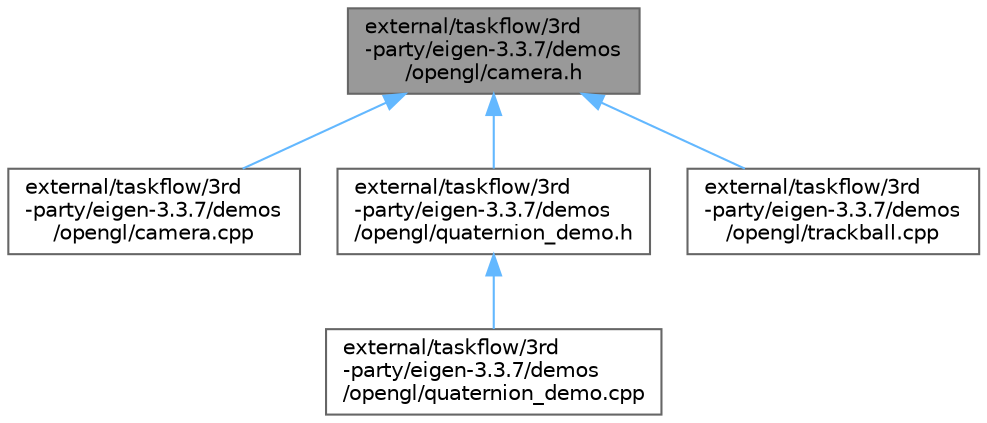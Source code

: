 digraph "external/taskflow/3rd-party/eigen-3.3.7/demos/opengl/camera.h"
{
 // LATEX_PDF_SIZE
  bgcolor="transparent";
  edge [fontname=Helvetica,fontsize=10,labelfontname=Helvetica,labelfontsize=10];
  node [fontname=Helvetica,fontsize=10,shape=box,height=0.2,width=0.4];
  Node1 [id="Node000001",label="external/taskflow/3rd\l-party/eigen-3.3.7/demos\l/opengl/camera.h",height=0.2,width=0.4,color="gray40", fillcolor="grey60", style="filled", fontcolor="black",tooltip=" "];
  Node1 -> Node2 [id="edge1_Node000001_Node000002",dir="back",color="steelblue1",style="solid",tooltip=" "];
  Node2 [id="Node000002",label="external/taskflow/3rd\l-party/eigen-3.3.7/demos\l/opengl/camera.cpp",height=0.2,width=0.4,color="grey40", fillcolor="white", style="filled",URL="$eigen-3_83_87_2demos_2opengl_2camera_8cpp.html",tooltip=" "];
  Node1 -> Node3 [id="edge2_Node000001_Node000003",dir="back",color="steelblue1",style="solid",tooltip=" "];
  Node3 [id="Node000003",label="external/taskflow/3rd\l-party/eigen-3.3.7/demos\l/opengl/quaternion_demo.h",height=0.2,width=0.4,color="grey40", fillcolor="white", style="filled",URL="$quaternion__demo_8h.html",tooltip=" "];
  Node3 -> Node4 [id="edge3_Node000003_Node000004",dir="back",color="steelblue1",style="solid",tooltip=" "];
  Node4 [id="Node000004",label="external/taskflow/3rd\l-party/eigen-3.3.7/demos\l/opengl/quaternion_demo.cpp",height=0.2,width=0.4,color="grey40", fillcolor="white", style="filled",URL="$quaternion__demo_8cpp.html",tooltip=" "];
  Node1 -> Node5 [id="edge4_Node000001_Node000005",dir="back",color="steelblue1",style="solid",tooltip=" "];
  Node5 [id="Node000005",label="external/taskflow/3rd\l-party/eigen-3.3.7/demos\l/opengl/trackball.cpp",height=0.2,width=0.4,color="grey40", fillcolor="white", style="filled",URL="$trackball_8cpp.html",tooltip=" "];
}
